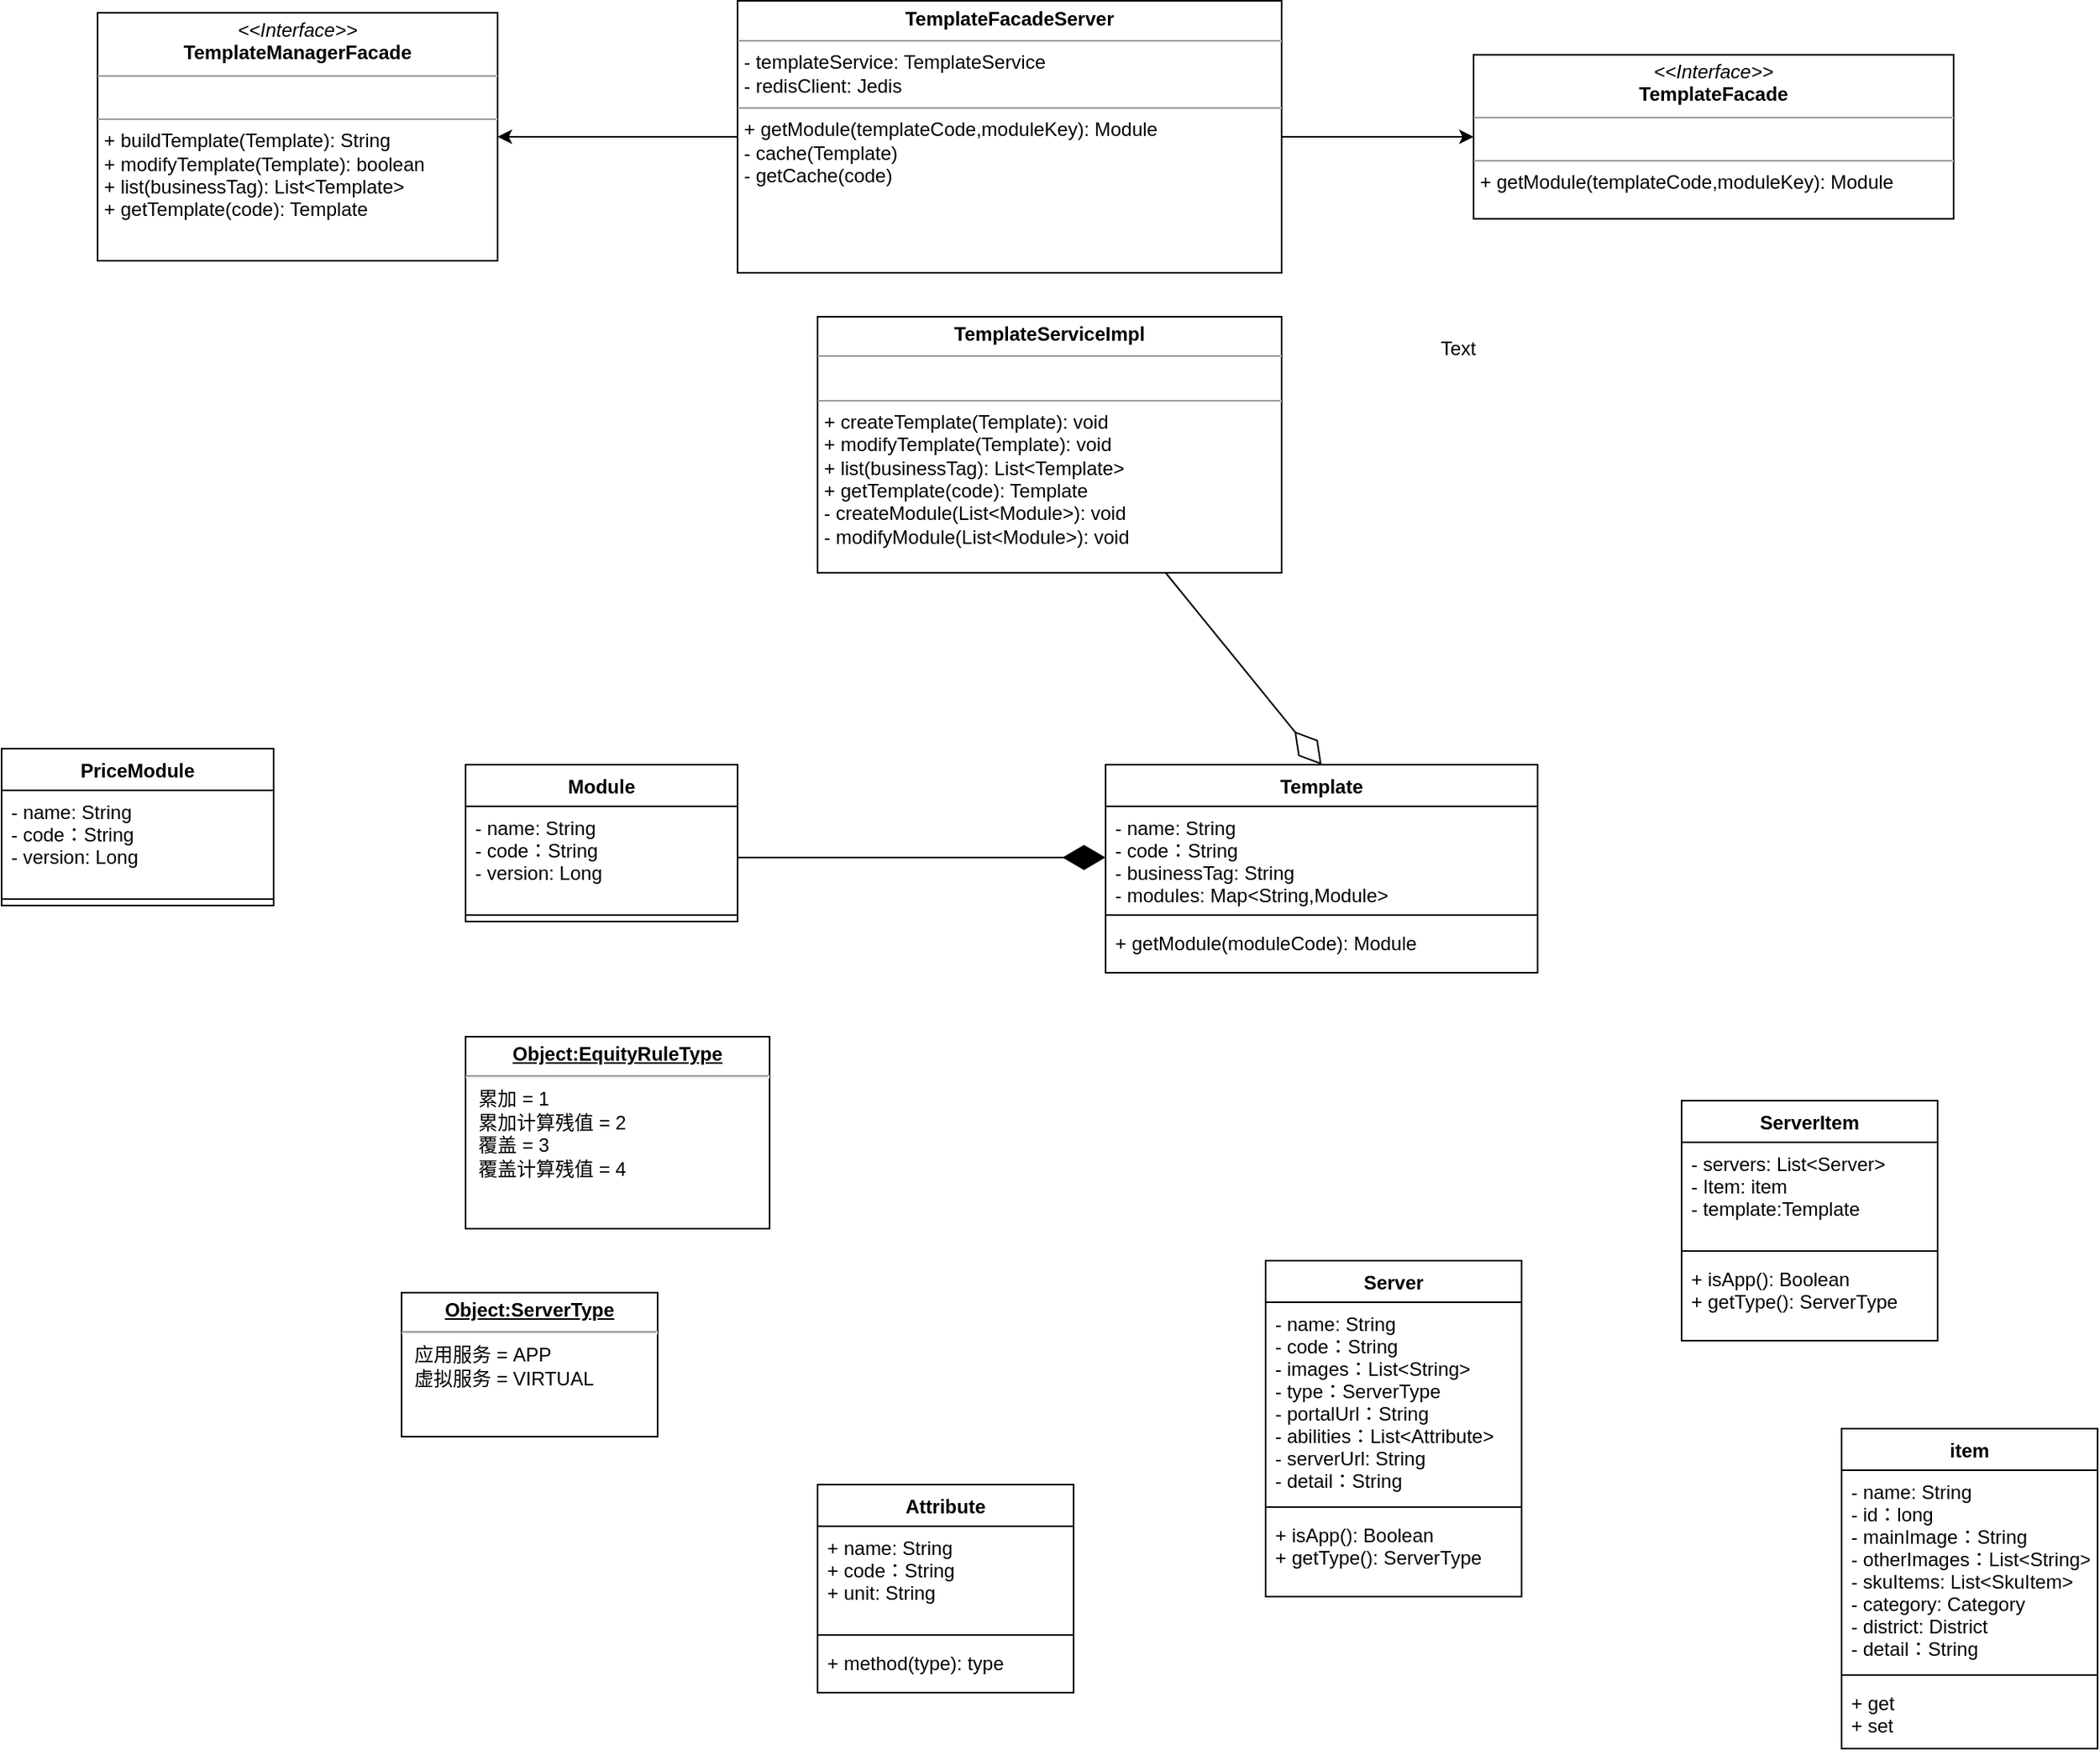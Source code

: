 <mxfile version="14.4.8" type="github">
  <diagram id="rPlM7ovEb23RcvIC2kRd" name="Page-1">
    <mxGraphModel dx="2600" dy="2901" grid="1" gridSize="10" guides="1" tooltips="1" connect="1" arrows="1" fold="1" page="1" pageScale="1" pageWidth="1654" pageHeight="2336" math="0" shadow="0">
      <root>
        <mxCell id="0" />
        <mxCell id="1" parent="0" />
        <mxCell id="kyf-_Rxp0vwJtcWC14Ht-1" value="Server" style="swimlane;fontStyle=1;align=center;verticalAlign=top;childLayout=stackLayout;horizontal=1;startSize=26;horizontalStack=0;resizeParent=1;resizeParentMax=0;resizeLast=0;collapsible=1;marginBottom=0;" vertex="1" parent="1">
          <mxGeometry x="580" y="220" width="160" height="210" as="geometry" />
        </mxCell>
        <mxCell id="kyf-_Rxp0vwJtcWC14Ht-2" value="- name: String&#xa;- code：String&#xa;- images：List&lt;String&gt;&#xa;- type：ServerType&#xa;- portalUrl：String&#xa;- abilities：List&lt;Attribute&gt;&#xa;- serverUrl: String&#xa;- detail：String" style="text;strokeColor=none;fillColor=none;align=left;verticalAlign=top;spacingLeft=4;spacingRight=4;overflow=hidden;rotatable=0;points=[[0,0.5],[1,0.5]];portConstraint=eastwest;" vertex="1" parent="kyf-_Rxp0vwJtcWC14Ht-1">
          <mxGeometry y="26" width="160" height="124" as="geometry" />
        </mxCell>
        <mxCell id="kyf-_Rxp0vwJtcWC14Ht-3" value="" style="line;strokeWidth=1;fillColor=none;align=left;verticalAlign=middle;spacingTop=-1;spacingLeft=3;spacingRight=3;rotatable=0;labelPosition=right;points=[];portConstraint=eastwest;" vertex="1" parent="kyf-_Rxp0vwJtcWC14Ht-1">
          <mxGeometry y="150" width="160" height="8" as="geometry" />
        </mxCell>
        <mxCell id="kyf-_Rxp0vwJtcWC14Ht-4" value="+ isApp(): Boolean&#xa;+ getType(): ServerType" style="text;strokeColor=none;fillColor=none;align=left;verticalAlign=top;spacingLeft=4;spacingRight=4;overflow=hidden;rotatable=0;points=[[0,0.5],[1,0.5]];portConstraint=eastwest;" vertex="1" parent="kyf-_Rxp0vwJtcWC14Ht-1">
          <mxGeometry y="158" width="160" height="52" as="geometry" />
        </mxCell>
        <mxCell id="kyf-_Rxp0vwJtcWC14Ht-5" value="&lt;p style=&quot;margin: 0px ; margin-top: 4px ; text-align: center ; text-decoration: underline&quot;&gt;&lt;b&gt;Object:ServerType&lt;/b&gt;&lt;/p&gt;&lt;hr&gt;&lt;p style=&quot;margin: 0px ; margin-left: 8px&quot;&gt;应用服务 = APP&lt;br&gt;虚拟服务 = VIRTUAL&lt;/p&gt;" style="verticalAlign=top;align=left;overflow=fill;fontSize=12;fontFamily=Helvetica;html=1;" vertex="1" parent="1">
          <mxGeometry x="40" y="240" width="160" height="90" as="geometry" />
        </mxCell>
        <mxCell id="kyf-_Rxp0vwJtcWC14Ht-6" value="Attribute" style="swimlane;fontStyle=1;align=center;verticalAlign=top;childLayout=stackLayout;horizontal=1;startSize=26;horizontalStack=0;resizeParent=1;resizeParentMax=0;resizeLast=0;collapsible=1;marginBottom=0;" vertex="1" parent="1">
          <mxGeometry x="300" y="360" width="160" height="130" as="geometry" />
        </mxCell>
        <mxCell id="kyf-_Rxp0vwJtcWC14Ht-7" value="+ name: String&#xa;+ code：String&#xa;+ unit: String" style="text;strokeColor=none;fillColor=none;align=left;verticalAlign=top;spacingLeft=4;spacingRight=4;overflow=hidden;rotatable=0;points=[[0,0.5],[1,0.5]];portConstraint=eastwest;" vertex="1" parent="kyf-_Rxp0vwJtcWC14Ht-6">
          <mxGeometry y="26" width="160" height="64" as="geometry" />
        </mxCell>
        <mxCell id="kyf-_Rxp0vwJtcWC14Ht-8" value="" style="line;strokeWidth=1;fillColor=none;align=left;verticalAlign=middle;spacingTop=-1;spacingLeft=3;spacingRight=3;rotatable=0;labelPosition=right;points=[];portConstraint=eastwest;" vertex="1" parent="kyf-_Rxp0vwJtcWC14Ht-6">
          <mxGeometry y="90" width="160" height="8" as="geometry" />
        </mxCell>
        <mxCell id="kyf-_Rxp0vwJtcWC14Ht-9" value="+ method(type): type" style="text;strokeColor=none;fillColor=none;align=left;verticalAlign=top;spacingLeft=4;spacingRight=4;overflow=hidden;rotatable=0;points=[[0,0.5],[1,0.5]];portConstraint=eastwest;" vertex="1" parent="kyf-_Rxp0vwJtcWC14Ht-6">
          <mxGeometry y="98" width="160" height="32" as="geometry" />
        </mxCell>
        <mxCell id="kyf-_Rxp0vwJtcWC14Ht-14" value="ServerItem" style="swimlane;fontStyle=1;align=center;verticalAlign=top;childLayout=stackLayout;horizontal=1;startSize=26;horizontalStack=0;resizeParent=1;resizeParentMax=0;resizeLast=0;collapsible=1;marginBottom=0;" vertex="1" parent="1">
          <mxGeometry x="840" y="120" width="160" height="150" as="geometry" />
        </mxCell>
        <mxCell id="kyf-_Rxp0vwJtcWC14Ht-15" value="- servers: List&lt;Server&gt;&#xa;- Item: item&#xa;- template:Template" style="text;strokeColor=none;fillColor=none;align=left;verticalAlign=top;spacingLeft=4;spacingRight=4;overflow=hidden;rotatable=0;points=[[0,0.5],[1,0.5]];portConstraint=eastwest;" vertex="1" parent="kyf-_Rxp0vwJtcWC14Ht-14">
          <mxGeometry y="26" width="160" height="64" as="geometry" />
        </mxCell>
        <mxCell id="kyf-_Rxp0vwJtcWC14Ht-16" value="" style="line;strokeWidth=1;fillColor=none;align=left;verticalAlign=middle;spacingTop=-1;spacingLeft=3;spacingRight=3;rotatable=0;labelPosition=right;points=[];portConstraint=eastwest;" vertex="1" parent="kyf-_Rxp0vwJtcWC14Ht-14">
          <mxGeometry y="90" width="160" height="8" as="geometry" />
        </mxCell>
        <mxCell id="kyf-_Rxp0vwJtcWC14Ht-17" value="+ isApp(): Boolean&#xa;+ getType(): ServerType" style="text;strokeColor=none;fillColor=none;align=left;verticalAlign=top;spacingLeft=4;spacingRight=4;overflow=hidden;rotatable=0;points=[[0,0.5],[1,0.5]];portConstraint=eastwest;" vertex="1" parent="kyf-_Rxp0vwJtcWC14Ht-14">
          <mxGeometry y="98" width="160" height="52" as="geometry" />
        </mxCell>
        <mxCell id="kyf-_Rxp0vwJtcWC14Ht-18" value="item" style="swimlane;fontStyle=1;align=center;verticalAlign=top;childLayout=stackLayout;horizontal=1;startSize=26;horizontalStack=0;resizeParent=1;resizeParentMax=0;resizeLast=0;collapsible=1;marginBottom=0;" vertex="1" parent="1">
          <mxGeometry x="940" y="325" width="160" height="200" as="geometry" />
        </mxCell>
        <mxCell id="kyf-_Rxp0vwJtcWC14Ht-19" value="- name: String&#xa;- id：long&#xa;- mainImage：String&#xa;- otherImages：List&lt;String&gt;&#xa;- skuItems: List&lt;SkuItem&gt;&#xa;- category: Category&#xa;- district: District&#xa;- detail：String" style="text;strokeColor=none;fillColor=none;align=left;verticalAlign=top;spacingLeft=4;spacingRight=4;overflow=hidden;rotatable=0;points=[[0,0.5],[1,0.5]];portConstraint=eastwest;" vertex="1" parent="kyf-_Rxp0vwJtcWC14Ht-18">
          <mxGeometry y="26" width="160" height="124" as="geometry" />
        </mxCell>
        <mxCell id="kyf-_Rxp0vwJtcWC14Ht-20" value="" style="line;strokeWidth=1;fillColor=none;align=left;verticalAlign=middle;spacingTop=-1;spacingLeft=3;spacingRight=3;rotatable=0;labelPosition=right;points=[];portConstraint=eastwest;" vertex="1" parent="kyf-_Rxp0vwJtcWC14Ht-18">
          <mxGeometry y="150" width="160" height="8" as="geometry" />
        </mxCell>
        <mxCell id="kyf-_Rxp0vwJtcWC14Ht-21" value="+ get&#xa;+ set" style="text;strokeColor=none;fillColor=none;align=left;verticalAlign=top;spacingLeft=4;spacingRight=4;overflow=hidden;rotatable=0;points=[[0,0.5],[1,0.5]];portConstraint=eastwest;" vertex="1" parent="kyf-_Rxp0vwJtcWC14Ht-18">
          <mxGeometry y="158" width="160" height="42" as="geometry" />
        </mxCell>
        <mxCell id="kyf-_Rxp0vwJtcWC14Ht-30" value="Template" style="swimlane;fontStyle=1;align=center;verticalAlign=top;childLayout=stackLayout;horizontal=1;startSize=26;horizontalStack=0;resizeParent=1;resizeParentMax=0;resizeLast=0;collapsible=1;marginBottom=0;" vertex="1" parent="1">
          <mxGeometry x="480" y="-90" width="270" height="130" as="geometry" />
        </mxCell>
        <mxCell id="kyf-_Rxp0vwJtcWC14Ht-31" value="- name: String&#xa;- code：String&#xa;- businessTag: String&#xa;- modules: Map&lt;String,Module&gt;" style="text;strokeColor=none;fillColor=none;align=left;verticalAlign=top;spacingLeft=4;spacingRight=4;overflow=hidden;rotatable=0;points=[[0,0.5],[1,0.5]];portConstraint=eastwest;" vertex="1" parent="kyf-_Rxp0vwJtcWC14Ht-30">
          <mxGeometry y="26" width="270" height="64" as="geometry" />
        </mxCell>
        <mxCell id="kyf-_Rxp0vwJtcWC14Ht-32" value="" style="line;strokeWidth=1;fillColor=none;align=left;verticalAlign=middle;spacingTop=-1;spacingLeft=3;spacingRight=3;rotatable=0;labelPosition=right;points=[];portConstraint=eastwest;" vertex="1" parent="kyf-_Rxp0vwJtcWC14Ht-30">
          <mxGeometry y="90" width="270" height="8" as="geometry" />
        </mxCell>
        <mxCell id="kyf-_Rxp0vwJtcWC14Ht-33" value="+ getModule(moduleCode): Module" style="text;strokeColor=none;fillColor=none;align=left;verticalAlign=top;spacingLeft=4;spacingRight=4;overflow=hidden;rotatable=0;points=[[0,0.5],[1,0.5]];portConstraint=eastwest;" vertex="1" parent="kyf-_Rxp0vwJtcWC14Ht-30">
          <mxGeometry y="98" width="270" height="32" as="geometry" />
        </mxCell>
        <mxCell id="kyf-_Rxp0vwJtcWC14Ht-34" value="&lt;p style=&quot;margin: 0px ; margin-top: 4px ; text-align: center&quot;&gt;&lt;b&gt;TemplateServiceImpl&lt;/b&gt;&lt;/p&gt;&lt;hr size=&quot;1&quot;&gt;&lt;p style=&quot;margin: 0px ; margin-left: 4px&quot;&gt;&lt;br&gt;&lt;/p&gt;&lt;hr size=&quot;1&quot;&gt;&lt;p style=&quot;margin: 0px ; margin-left: 4px&quot;&gt;+ createTemplate(Template): void&lt;/p&gt;&lt;p style=&quot;margin: 0px ; margin-left: 4px&quot;&gt;+ modifyTemplate(Template): void&lt;/p&gt;&lt;p style=&quot;margin: 0px ; margin-left: 4px&quot;&gt;+ list(businessTag): List&amp;lt;Template&amp;gt;&lt;/p&gt;&lt;p style=&quot;margin: 0px ; margin-left: 4px&quot;&gt;+ getTemplate(code): Template&lt;/p&gt;&lt;p style=&quot;margin: 0px ; margin-left: 4px&quot;&gt;- createModule(List&amp;lt;Module&amp;gt;): void&lt;br&gt;- modifyModule(List&amp;lt;Module&amp;gt;): void&lt;/p&gt;" style="verticalAlign=top;align=left;overflow=fill;fontSize=12;fontFamily=Helvetica;html=1;" vertex="1" parent="1">
          <mxGeometry x="300" y="-370" width="290" height="160" as="geometry" />
        </mxCell>
        <mxCell id="kyf-_Rxp0vwJtcWC14Ht-40" value="" style="edgeStyle=orthogonalEdgeStyle;rounded=0;orthogonalLoop=1;jettySize=auto;html=1;" edge="1" parent="1" source="kyf-_Rxp0vwJtcWC14Ht-38" target="kyf-_Rxp0vwJtcWC14Ht-39">
          <mxGeometry relative="1" as="geometry" />
        </mxCell>
        <mxCell id="kyf-_Rxp0vwJtcWC14Ht-38" value="&lt;p style=&quot;margin: 0px ; margin-top: 4px ; text-align: center&quot;&gt;&lt;b&gt;TemplateFacadeServer&lt;/b&gt;&lt;/p&gt;&lt;hr size=&quot;1&quot;&gt;&lt;p style=&quot;margin: 0px ; margin-left: 4px&quot;&gt;- templateService: TemplateService&lt;/p&gt;&lt;p style=&quot;margin: 0px ; margin-left: 4px&quot;&gt;- redisClient: Jedis&lt;/p&gt;&lt;hr size=&quot;1&quot;&gt;&lt;p style=&quot;margin: 0px ; margin-left: 4px&quot;&gt;&lt;span&gt;+ getModule(templateCode,moduleKey): Module&lt;/span&gt;&lt;br&gt;&lt;/p&gt;&lt;p style=&quot;margin: 0px ; margin-left: 4px&quot;&gt;- cache(Template)&lt;/p&gt;&lt;p style=&quot;margin: 0px ; margin-left: 4px&quot;&gt;- getCache(code)&lt;/p&gt;" style="verticalAlign=top;align=left;overflow=fill;fontSize=12;fontFamily=Helvetica;html=1;" vertex="1" parent="1">
          <mxGeometry x="250" y="-567.5" width="340" height="170" as="geometry" />
        </mxCell>
        <mxCell id="kyf-_Rxp0vwJtcWC14Ht-39" value="&lt;p style=&quot;margin: 0px ; margin-top: 4px ; text-align: center&quot;&gt;&lt;i&gt;&amp;lt;&amp;lt;Interface&amp;gt;&amp;gt;&lt;/i&gt;&lt;br&gt;&lt;b&gt;TemplateFacade&lt;/b&gt;&lt;/p&gt;&lt;hr size=&quot;1&quot;&gt;&lt;p style=&quot;margin: 0px ; margin-left: 4px&quot;&gt;&lt;br&gt;&lt;/p&gt;&lt;hr size=&quot;1&quot;&gt;&lt;p style=&quot;margin: 0px ; margin-left: 4px&quot;&gt;&lt;span&gt;+ getModule(templateCode,moduleKey): Module&lt;/span&gt;&lt;br&gt;&lt;/p&gt;" style="verticalAlign=top;align=left;overflow=fill;fontSize=12;fontFamily=Helvetica;html=1;" vertex="1" parent="1">
          <mxGeometry x="710" y="-533.75" width="300" height="102.5" as="geometry" />
        </mxCell>
        <mxCell id="kyf-_Rxp0vwJtcWC14Ht-41" value="" style="endArrow=diamondThin;endFill=1;endSize=24;html=1;exitX=1;exitY=0.5;exitDx=0;exitDy=0;entryX=0;entryY=0.5;entryDx=0;entryDy=0;" edge="1" parent="1" source="kyf-_Rxp0vwJtcWC14Ht-49" target="kyf-_Rxp0vwJtcWC14Ht-31">
          <mxGeometry width="160" relative="1" as="geometry">
            <mxPoint x="248.98" y="-31.976" as="sourcePoint" />
            <mxPoint x="480" y="-25.5" as="targetPoint" />
          </mxGeometry>
        </mxCell>
        <mxCell id="kyf-_Rxp0vwJtcWC14Ht-42" value="" style="endArrow=diamondThin;endFill=0;endSize=24;html=1;entryX=0.5;entryY=0;entryDx=0;entryDy=0;exitX=0.75;exitY=1;exitDx=0;exitDy=0;" edge="1" parent="1" source="kyf-_Rxp0vwJtcWC14Ht-34" target="kyf-_Rxp0vwJtcWC14Ht-30">
          <mxGeometry width="160" relative="1" as="geometry">
            <mxPoint x="420" y="-150" as="sourcePoint" />
            <mxPoint x="580" y="-150" as="targetPoint" />
          </mxGeometry>
        </mxCell>
        <mxCell id="kyf-_Rxp0vwJtcWC14Ht-47" value="&lt;p style=&quot;margin: 0px ; margin-top: 4px ; text-align: center ; text-decoration: underline&quot;&gt;&lt;b&gt;Object:EquityRuleType&lt;/b&gt;&lt;/p&gt;&lt;hr&gt;&lt;p style=&quot;margin: 0px ; margin-left: 8px&quot;&gt;累加 = 1&lt;br&gt;累加计算残值 = 2&lt;/p&gt;&lt;p style=&quot;margin: 0px ; margin-left: 8px&quot;&gt;覆盖 = 3&lt;/p&gt;&lt;p style=&quot;margin: 0px ; margin-left: 8px&quot;&gt;覆盖计算残值 = 4&lt;/p&gt;" style="verticalAlign=top;align=left;overflow=fill;fontSize=12;fontFamily=Helvetica;html=1;" vertex="1" parent="1">
          <mxGeometry x="80" y="80" width="190" height="120" as="geometry" />
        </mxCell>
        <mxCell id="kyf-_Rxp0vwJtcWC14Ht-48" value="Module" style="swimlane;fontStyle=1;align=center;verticalAlign=top;childLayout=stackLayout;horizontal=1;startSize=26;horizontalStack=0;resizeParent=1;resizeParentMax=0;resizeLast=0;collapsible=1;marginBottom=0;" vertex="1" parent="1">
          <mxGeometry x="80" y="-90" width="170" height="98" as="geometry" />
        </mxCell>
        <mxCell id="kyf-_Rxp0vwJtcWC14Ht-49" value="- name: String&#xa;- code：String&#xa;- version: Long" style="text;strokeColor=none;fillColor=none;align=left;verticalAlign=top;spacingLeft=4;spacingRight=4;overflow=hidden;rotatable=0;points=[[0,0.5],[1,0.5]];portConstraint=eastwest;" vertex="1" parent="kyf-_Rxp0vwJtcWC14Ht-48">
          <mxGeometry y="26" width="170" height="64" as="geometry" />
        </mxCell>
        <mxCell id="kyf-_Rxp0vwJtcWC14Ht-50" value="" style="line;strokeWidth=1;fillColor=none;align=left;verticalAlign=middle;spacingTop=-1;spacingLeft=3;spacingRight=3;rotatable=0;labelPosition=right;points=[];portConstraint=eastwest;" vertex="1" parent="kyf-_Rxp0vwJtcWC14Ht-48">
          <mxGeometry y="90" width="170" height="8" as="geometry" />
        </mxCell>
        <mxCell id="kyf-_Rxp0vwJtcWC14Ht-52" value="PriceModule" style="swimlane;fontStyle=1;align=center;verticalAlign=top;childLayout=stackLayout;horizontal=1;startSize=26;horizontalStack=0;resizeParent=1;resizeParentMax=0;resizeLast=0;collapsible=1;marginBottom=0;" vertex="1" parent="1">
          <mxGeometry x="-210" y="-100" width="170" height="98" as="geometry" />
        </mxCell>
        <mxCell id="kyf-_Rxp0vwJtcWC14Ht-53" value="- name: String&#xa;- code：String&#xa;- version: Long" style="text;strokeColor=none;fillColor=none;align=left;verticalAlign=top;spacingLeft=4;spacingRight=4;overflow=hidden;rotatable=0;points=[[0,0.5],[1,0.5]];portConstraint=eastwest;" vertex="1" parent="kyf-_Rxp0vwJtcWC14Ht-52">
          <mxGeometry y="26" width="170" height="64" as="geometry" />
        </mxCell>
        <mxCell id="kyf-_Rxp0vwJtcWC14Ht-54" value="" style="line;strokeWidth=1;fillColor=none;align=left;verticalAlign=middle;spacingTop=-1;spacingLeft=3;spacingRight=3;rotatable=0;labelPosition=right;points=[];portConstraint=eastwest;" vertex="1" parent="kyf-_Rxp0vwJtcWC14Ht-52">
          <mxGeometry y="90" width="170" height="8" as="geometry" />
        </mxCell>
        <mxCell id="kyf-_Rxp0vwJtcWC14Ht-55" value="&lt;p style=&quot;margin: 0px ; margin-top: 4px ; text-align: center&quot;&gt;&lt;i&gt;&amp;lt;&amp;lt;Interface&amp;gt;&amp;gt;&lt;/i&gt;&lt;br&gt;&lt;b&gt;TemplateManagerFacade&lt;/b&gt;&lt;/p&gt;&lt;hr size=&quot;1&quot;&gt;&lt;p style=&quot;margin: 0px ; margin-left: 4px&quot;&gt;&lt;br&gt;&lt;/p&gt;&lt;hr size=&quot;1&quot;&gt;&lt;p style=&quot;margin: 0px ; margin-left: 4px&quot;&gt;+ buildTemplate(Template): String&lt;/p&gt;&lt;p style=&quot;margin: 0px ; margin-left: 4px&quot;&gt;+ modifyTemplate(Template): boolean&lt;/p&gt;&lt;p style=&quot;margin: 0px ; margin-left: 4px&quot;&gt;+ list(businessTag): List&amp;lt;Template&amp;gt;&lt;/p&gt;&lt;p style=&quot;margin: 0px ; margin-left: 4px&quot;&gt;+ getTemplate(code): Template&lt;/p&gt;" style="verticalAlign=top;align=left;overflow=fill;fontSize=12;fontFamily=Helvetica;html=1;" vertex="1" parent="1">
          <mxGeometry x="-150" y="-560" width="250" height="155" as="geometry" />
        </mxCell>
        <mxCell id="kyf-_Rxp0vwJtcWC14Ht-59" value="Text" style="text;html=1;align=center;verticalAlign=middle;resizable=0;points=[];autosize=1;" vertex="1" parent="1">
          <mxGeometry x="680" y="-360" width="40" height="20" as="geometry" />
        </mxCell>
        <mxCell id="kyf-_Rxp0vwJtcWC14Ht-60" value="" style="edgeStyle=orthogonalEdgeStyle;rounded=0;orthogonalLoop=1;jettySize=auto;html=1;exitX=0;exitY=0.5;exitDx=0;exitDy=0;" edge="1" parent="1" source="kyf-_Rxp0vwJtcWC14Ht-38" target="kyf-_Rxp0vwJtcWC14Ht-55">
          <mxGeometry relative="1" as="geometry">
            <mxPoint x="115" y="-360.1" as="sourcePoint" />
            <mxPoint x="235" y="-360.0" as="targetPoint" />
            <Array as="points">
              <mxPoint x="250" y="-482" />
              <mxPoint x="250" y="-482" />
            </Array>
          </mxGeometry>
        </mxCell>
      </root>
    </mxGraphModel>
  </diagram>
</mxfile>
